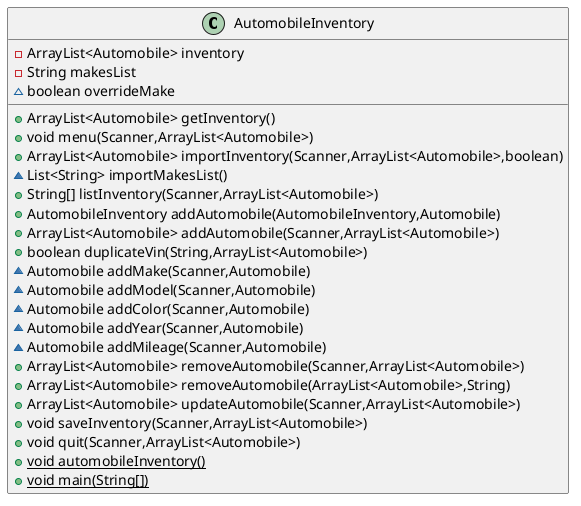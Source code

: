 @startuml
class AutomobileInventory {
- ArrayList<Automobile> inventory
- String makesList
~ boolean overrideMake
+ ArrayList<Automobile> getInventory()
+ void menu(Scanner,ArrayList<Automobile>)
+ ArrayList<Automobile> importInventory(Scanner,ArrayList<Automobile>,boolean)
~ List<String> importMakesList()
+ String[] listInventory(Scanner,ArrayList<Automobile>)
+ AutomobileInventory addAutomobile(AutomobileInventory,Automobile)
+ ArrayList<Automobile> addAutomobile(Scanner,ArrayList<Automobile>)
+ boolean duplicateVin(String,ArrayList<Automobile>)
~ Automobile addMake(Scanner,Automobile)
~ Automobile addModel(Scanner,Automobile)
~ Automobile addColor(Scanner,Automobile)
~ Automobile addYear(Scanner,Automobile)
~ Automobile addMileage(Scanner,Automobile)
+ ArrayList<Automobile> removeAutomobile(Scanner,ArrayList<Automobile>)
+ ArrayList<Automobile> removeAutomobile(ArrayList<Automobile>,String)
+ ArrayList<Automobile> updateAutomobile(Scanner,ArrayList<Automobile>)
+ void saveInventory(Scanner,ArrayList<Automobile>)
+ void quit(Scanner,ArrayList<Automobile>)
+ {static} void automobileInventory()
+ {static} void main(String[])
}
@enduml